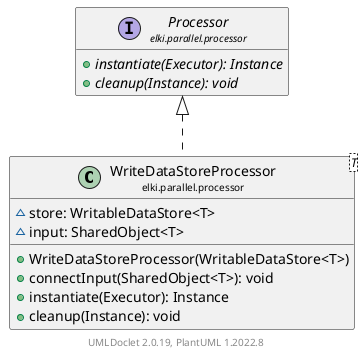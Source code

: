 @startuml
    remove .*\.(Instance|Par|Parameterizer|Factory)$
    set namespaceSeparator none
    hide empty fields
    hide empty methods

    class "<size:14>WriteDataStoreProcessor\n<size:10>elki.parallel.processor" as elki.parallel.processor.WriteDataStoreProcessor<T> [[WriteDataStoreProcessor.html]] {
        ~store: WritableDataStore<T>
        ~input: SharedObject<T>
        +WriteDataStoreProcessor(WritableDataStore<T>)
        +connectInput(SharedObject<T>): void
        +instantiate(Executor): Instance
        +cleanup(Instance): void
    }

    interface "<size:14>Processor\n<size:10>elki.parallel.processor" as elki.parallel.processor.Processor [[Processor.html]] {
        {abstract} +instantiate(Executor): Instance
        {abstract} +cleanup(Instance): void
    }
    class "<size:14>WriteDataStoreProcessor.Instance\n<size:10>elki.parallel.processor" as elki.parallel.processor.WriteDataStoreProcessor.Instance [[WriteDataStoreProcessor.Instance.html]]

    elki.parallel.processor.Processor <|.. elki.parallel.processor.WriteDataStoreProcessor
    elki.parallel.processor.WriteDataStoreProcessor +-- elki.parallel.processor.WriteDataStoreProcessor.Instance

    center footer UMLDoclet 2.0.19, PlantUML 1.2022.8
@enduml
